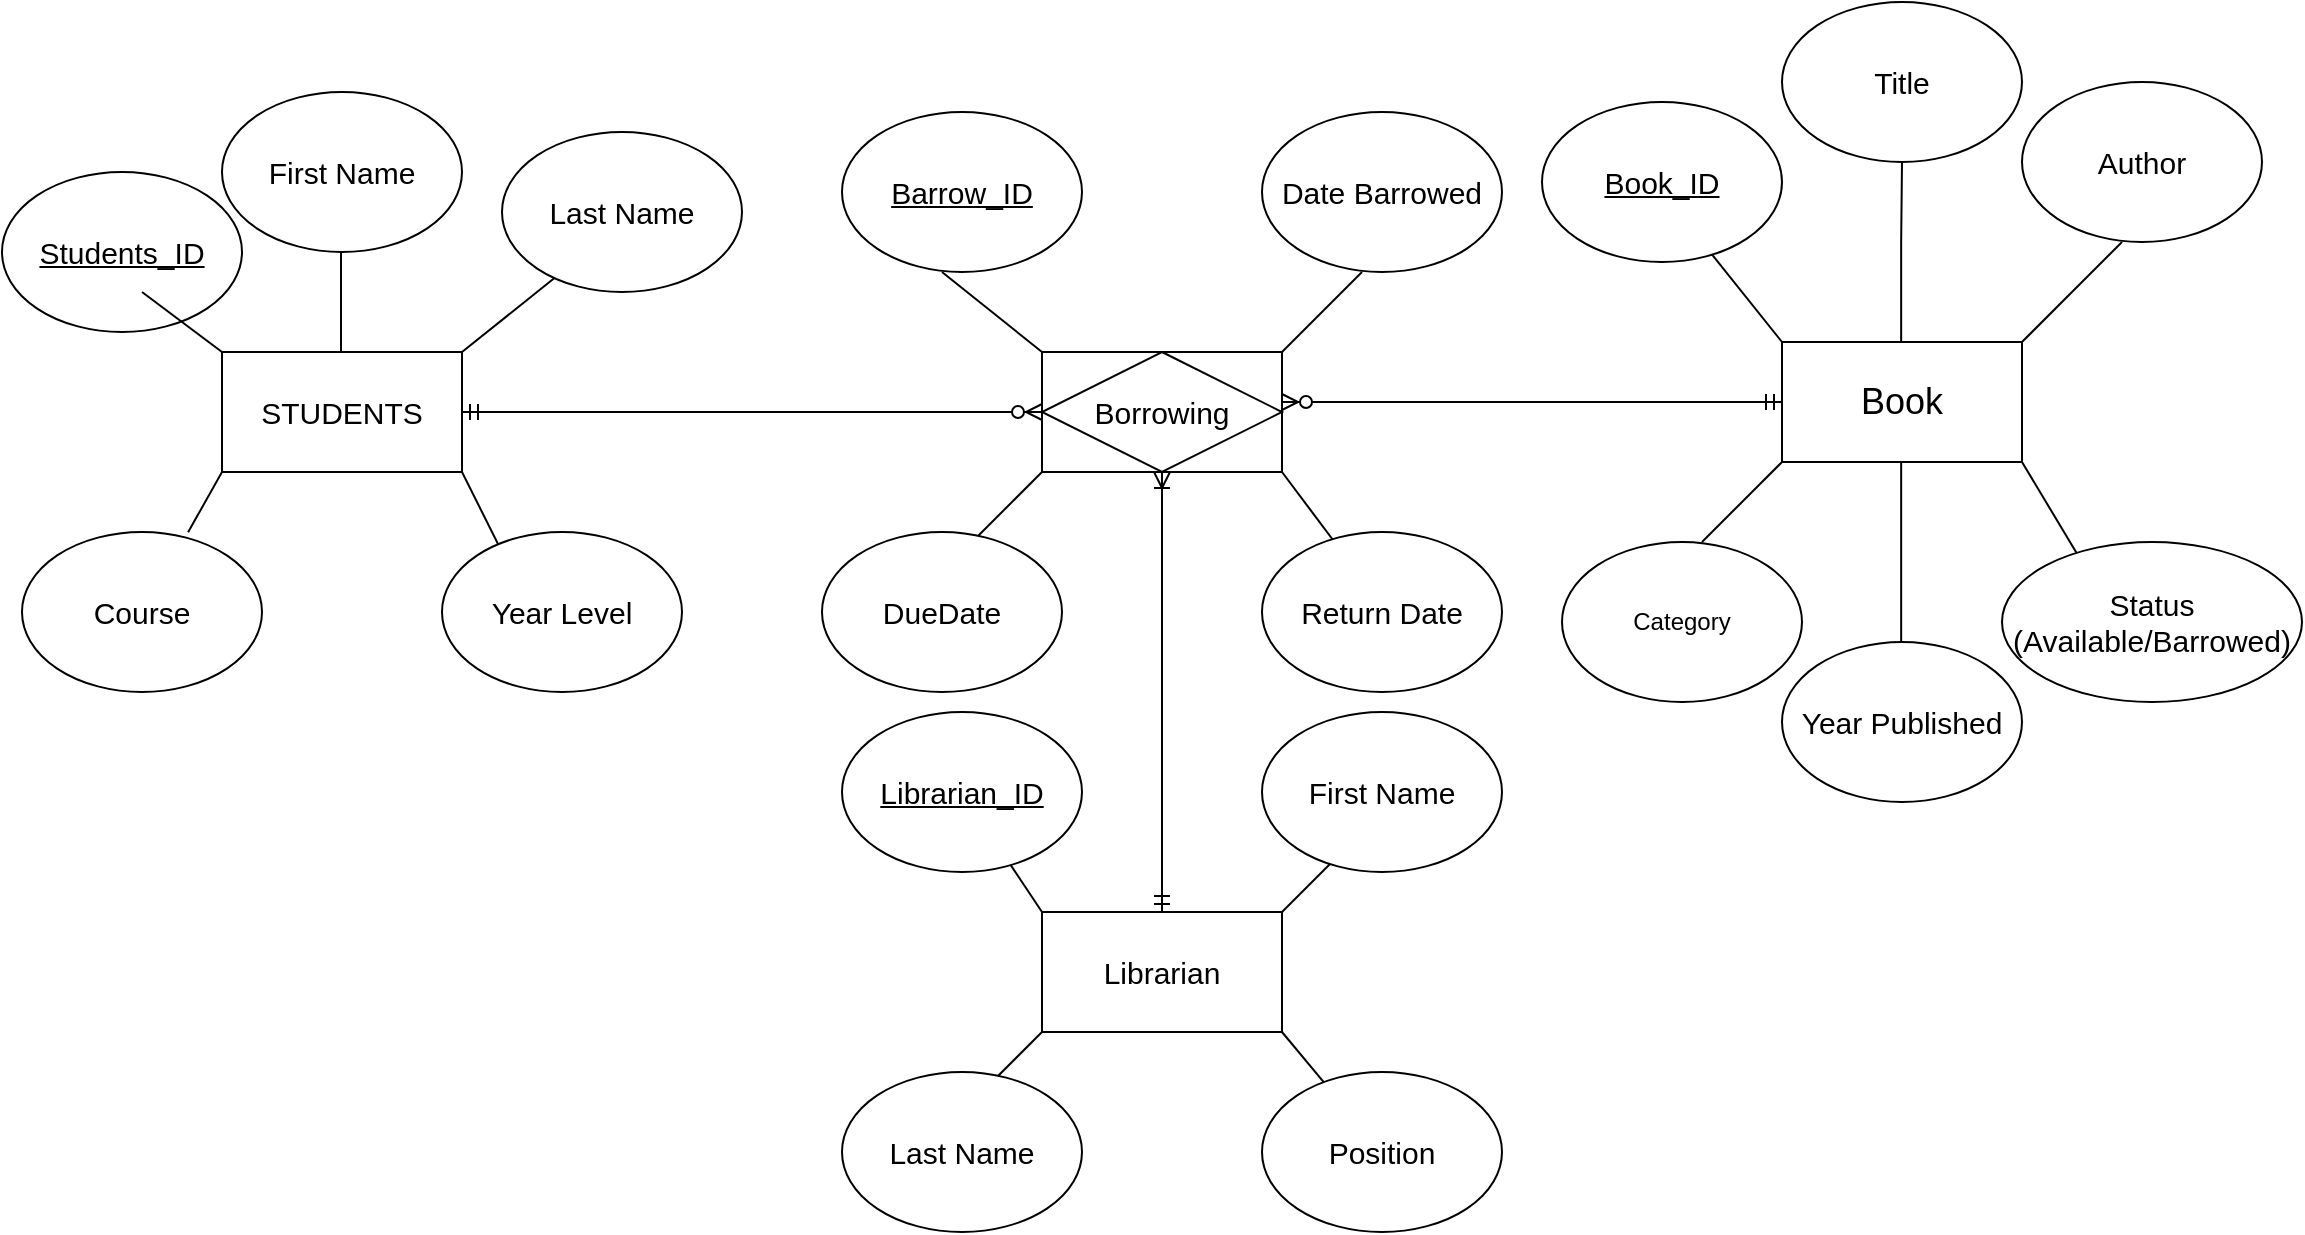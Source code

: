 <mxfile version="28.2.3">
  <diagram name="Page-1" id="bCQ_t_cRNoPyhIz6i8bi">
    <mxGraphModel dx="1358" dy="698" grid="1" gridSize="10" guides="1" tooltips="1" connect="1" arrows="1" fold="1" page="1" pageScale="1" pageWidth="1400" pageHeight="850" math="0" shadow="0">
      <root>
        <mxCell id="0" />
        <mxCell id="1" parent="0" />
        <mxCell id="-yWKr1vlHTwKiEqfa3xT-14" value="" style="rounded=0;whiteSpace=wrap;html=1;" vertex="1" parent="1">
          <mxGeometry x="660" y="275" width="120" height="60" as="geometry" />
        </mxCell>
        <mxCell id="-yWKr1vlHTwKiEqfa3xT-12" value="&lt;font style=&quot;font-size: 15px;&quot;&gt;Borrowing&lt;/font&gt;" style="rounded=0;whiteSpace=wrap;html=1;shape=rhombus;perimeter=rhombusPerimeter;" vertex="1" parent="1">
          <mxGeometry x="660" y="275" width="120" height="60" as="geometry" />
        </mxCell>
        <mxCell id="-yWKr1vlHTwKiEqfa3xT-16" value="" style="endArrow=none;html=1;rounded=0;" edge="1" parent="1">
          <mxGeometry width="50" height="50" relative="1" as="geometry">
            <mxPoint x="780" y="275" as="sourcePoint" />
            <mxPoint x="820" y="235" as="targetPoint" />
          </mxGeometry>
        </mxCell>
        <mxCell id="-yWKr1vlHTwKiEqfa3xT-17" value="" style="endArrow=none;html=1;rounded=0;" edge="1" parent="1">
          <mxGeometry width="50" height="50" relative="1" as="geometry">
            <mxPoint x="660" y="275" as="sourcePoint" />
            <mxPoint x="610" y="235" as="targetPoint" />
          </mxGeometry>
        </mxCell>
        <mxCell id="-yWKr1vlHTwKiEqfa3xT-18" value="&lt;font style=&quot;font-size: 15px;&quot;&gt;Date Barrowed&lt;/font&gt;" style="ellipse;whiteSpace=wrap;html=1;" vertex="1" parent="1">
          <mxGeometry x="770" y="155" width="120" height="80" as="geometry" />
        </mxCell>
        <mxCell id="-yWKr1vlHTwKiEqfa3xT-19" value="&lt;u&gt;&lt;font style=&quot;font-size: 15px;&quot;&gt;Barrow_ID&lt;/font&gt;&lt;/u&gt;" style="ellipse;whiteSpace=wrap;html=1;" vertex="1" parent="1">
          <mxGeometry x="560" y="155" width="120" height="80" as="geometry" />
        </mxCell>
        <mxCell id="-yWKr1vlHTwKiEqfa3xT-20" value="" style="endArrow=none;html=1;rounded=0;" edge="1" parent="1">
          <mxGeometry width="50" height="50" relative="1" as="geometry">
            <mxPoint x="620" y="375" as="sourcePoint" />
            <mxPoint x="660" y="335" as="targetPoint" />
          </mxGeometry>
        </mxCell>
        <mxCell id="-yWKr1vlHTwKiEqfa3xT-21" value="" style="endArrow=none;html=1;rounded=0;" edge="1" parent="1">
          <mxGeometry width="50" height="50" relative="1" as="geometry">
            <mxPoint x="810" y="375" as="sourcePoint" />
            <mxPoint x="780" y="335" as="targetPoint" />
          </mxGeometry>
        </mxCell>
        <mxCell id="-yWKr1vlHTwKiEqfa3xT-22" value="&lt;font style=&quot;font-size: 15px;&quot;&gt;DueDate&lt;/font&gt;" style="ellipse;whiteSpace=wrap;html=1;" vertex="1" parent="1">
          <mxGeometry x="550" y="365" width="120" height="80" as="geometry" />
        </mxCell>
        <mxCell id="-yWKr1vlHTwKiEqfa3xT-23" value="&lt;font style=&quot;font-size: 15px;&quot;&gt;Return Date&lt;/font&gt;" style="ellipse;whiteSpace=wrap;html=1;" vertex="1" parent="1">
          <mxGeometry x="770" y="365" width="120" height="80" as="geometry" />
        </mxCell>
        <mxCell id="-yWKr1vlHTwKiEqfa3xT-45" value="" style="edgeStyle=entityRelationEdgeStyle;fontSize=12;html=1;endArrow=ERzeroToMany;startArrow=ERmandOne;rounded=0;entryX=0;entryY=0.5;entryDx=0;entryDy=0;exitX=1;exitY=0.5;exitDx=0;exitDy=0;" edge="1" parent="1" source="-yWKr1vlHTwKiEqfa3xT-1" target="-yWKr1vlHTwKiEqfa3xT-12">
          <mxGeometry width="100" height="100" relative="1" as="geometry">
            <mxPoint x="300" y="305" as="sourcePoint" />
            <mxPoint x="400" y="205" as="targetPoint" />
            <Array as="points">
              <mxPoint x="-170" y="95" />
            </Array>
          </mxGeometry>
        </mxCell>
        <mxCell id="-yWKr1vlHTwKiEqfa3xT-57" value="" style="fontSize=12;html=1;endArrow=ERoneToMany;startArrow=ERmandOne;rounded=0;exitX=0.5;exitY=0;exitDx=0;exitDy=0;" edge="1" parent="1" source="-yWKr1vlHTwKiEqfa3xT-48">
          <mxGeometry width="100" height="100" relative="1" as="geometry">
            <mxPoint x="720" y="625" as="sourcePoint" />
            <mxPoint x="720" y="335" as="targetPoint" />
          </mxGeometry>
        </mxCell>
        <mxCell id="-yWKr1vlHTwKiEqfa3xT-59" value="" style="group" vertex="1" connectable="0" parent="1">
          <mxGeometry x="560" y="455" width="330" height="260" as="geometry" />
        </mxCell>
        <mxCell id="-yWKr1vlHTwKiEqfa3xT-48" value="&lt;font style=&quot;font-size: 15px;&quot;&gt;Librarian&lt;/font&gt;" style="rounded=0;whiteSpace=wrap;html=1;" vertex="1" parent="-yWKr1vlHTwKiEqfa3xT-59">
          <mxGeometry x="100" y="100" width="120" height="60" as="geometry" />
        </mxCell>
        <mxCell id="-yWKr1vlHTwKiEqfa3xT-49" value="" style="endArrow=none;html=1;rounded=0;" edge="1" parent="-yWKr1vlHTwKiEqfa3xT-59">
          <mxGeometry width="50" height="50" relative="1" as="geometry">
            <mxPoint x="220" y="100" as="sourcePoint" />
            <mxPoint x="260" y="60" as="targetPoint" />
          </mxGeometry>
        </mxCell>
        <mxCell id="-yWKr1vlHTwKiEqfa3xT-50" value="" style="endArrow=none;html=1;rounded=0;exitX=0;exitY=0;exitDx=0;exitDy=0;" edge="1" parent="-yWKr1vlHTwKiEqfa3xT-59" source="-yWKr1vlHTwKiEqfa3xT-53">
          <mxGeometry width="50" height="50" relative="1" as="geometry">
            <mxPoint x="110" y="110" as="sourcePoint" />
            <mxPoint x="70" y="70" as="targetPoint" />
          </mxGeometry>
        </mxCell>
        <mxCell id="-yWKr1vlHTwKiEqfa3xT-51" value="" style="endArrow=none;html=1;rounded=0;" edge="1" parent="-yWKr1vlHTwKiEqfa3xT-59">
          <mxGeometry width="50" height="50" relative="1" as="geometry">
            <mxPoint x="60" y="200" as="sourcePoint" />
            <mxPoint x="100" y="160" as="targetPoint" />
          </mxGeometry>
        </mxCell>
        <mxCell id="-yWKr1vlHTwKiEqfa3xT-52" value="" style="endArrow=none;html=1;rounded=0;" edge="1" parent="-yWKr1vlHTwKiEqfa3xT-59" source="-yWKr1vlHTwKiEqfa3xT-56">
          <mxGeometry width="50" height="50" relative="1" as="geometry">
            <mxPoint x="250" y="200" as="sourcePoint" />
            <mxPoint x="220" y="160" as="targetPoint" />
          </mxGeometry>
        </mxCell>
        <mxCell id="-yWKr1vlHTwKiEqfa3xT-54" value="&lt;font style=&quot;font-size: 15px;&quot;&gt;First Name&lt;/font&gt;" style="ellipse;whiteSpace=wrap;html=1;" vertex="1" parent="-yWKr1vlHTwKiEqfa3xT-59">
          <mxGeometry x="210" width="120" height="80" as="geometry" />
        </mxCell>
        <mxCell id="-yWKr1vlHTwKiEqfa3xT-55" value="&lt;font style=&quot;font-size: 15px;&quot;&gt;Last Name&lt;/font&gt;" style="ellipse;whiteSpace=wrap;html=1;" vertex="1" parent="-yWKr1vlHTwKiEqfa3xT-59">
          <mxGeometry y="180" width="120" height="80" as="geometry" />
        </mxCell>
        <mxCell id="-yWKr1vlHTwKiEqfa3xT-56" value="&lt;font style=&quot;font-size: 15px;&quot;&gt;Position&lt;/font&gt;" style="ellipse;whiteSpace=wrap;html=1;movable=1;resizable=1;rotatable=1;deletable=1;editable=1;locked=0;connectable=1;" vertex="1" parent="-yWKr1vlHTwKiEqfa3xT-59">
          <mxGeometry x="210" y="180" width="120" height="80" as="geometry" />
        </mxCell>
        <mxCell id="-yWKr1vlHTwKiEqfa3xT-58" value="" style="endArrow=none;html=1;rounded=0;exitX=0;exitY=0;exitDx=0;exitDy=0;" edge="1" parent="-yWKr1vlHTwKiEqfa3xT-59" source="-yWKr1vlHTwKiEqfa3xT-48" target="-yWKr1vlHTwKiEqfa3xT-53">
          <mxGeometry width="50" height="50" relative="1" as="geometry">
            <mxPoint x="100" y="100" as="sourcePoint" />
            <mxPoint x="70" y="70" as="targetPoint" />
          </mxGeometry>
        </mxCell>
        <mxCell id="-yWKr1vlHTwKiEqfa3xT-53" value="&lt;font style=&quot;font-size: 15px;&quot;&gt;&lt;u&gt;Librarian_ID&lt;/u&gt;&lt;/font&gt;" style="ellipse;whiteSpace=wrap;html=1;" vertex="1" parent="-yWKr1vlHTwKiEqfa3xT-59">
          <mxGeometry width="120" height="80" as="geometry" />
        </mxCell>
        <mxCell id="-yWKr1vlHTwKiEqfa3xT-62" value="" style="group" vertex="1" connectable="0" parent="1">
          <mxGeometry x="140" y="145" width="370" height="300" as="geometry" />
        </mxCell>
        <mxCell id="-yWKr1vlHTwKiEqfa3xT-3" value="&lt;u&gt;&lt;font style=&quot;font-size: 15px;&quot;&gt;Students_ID&lt;/font&gt;&lt;/u&gt;" style="ellipse;whiteSpace=wrap;html=1;" vertex="1" parent="-yWKr1vlHTwKiEqfa3xT-62">
          <mxGeometry y="40" width="120" height="80" as="geometry" />
        </mxCell>
        <mxCell id="-yWKr1vlHTwKiEqfa3xT-9" value="&lt;font style=&quot;font-size: 15px;&quot;&gt;Course&lt;/font&gt;" style="ellipse;whiteSpace=wrap;html=1;" vertex="1" parent="-yWKr1vlHTwKiEqfa3xT-62">
          <mxGeometry x="10" y="220" width="120" height="80" as="geometry" />
        </mxCell>
        <mxCell id="-yWKr1vlHTwKiEqfa3xT-60" value="" style="group" vertex="1" connectable="0" parent="-yWKr1vlHTwKiEqfa3xT-62">
          <mxGeometry x="70" width="300" height="300" as="geometry" />
        </mxCell>
        <mxCell id="-yWKr1vlHTwKiEqfa3xT-1" value="&lt;font style=&quot;font-size: 15px;&quot;&gt;STUDENTS&lt;/font&gt;" style="rounded=0;whiteSpace=wrap;html=1;" vertex="1" parent="-yWKr1vlHTwKiEqfa3xT-60">
          <mxGeometry x="40" y="130" width="120" height="60" as="geometry" />
        </mxCell>
        <mxCell id="-yWKr1vlHTwKiEqfa3xT-2" value="" style="endArrow=none;html=1;rounded=0;entryX=0;entryY=0;entryDx=0;entryDy=0;" edge="1" parent="-yWKr1vlHTwKiEqfa3xT-60" target="-yWKr1vlHTwKiEqfa3xT-1">
          <mxGeometry width="50" height="50" relative="1" as="geometry">
            <mxPoint y="100" as="sourcePoint" />
            <mxPoint x="20" y="110" as="targetPoint" />
            <Array as="points" />
          </mxGeometry>
        </mxCell>
        <mxCell id="-yWKr1vlHTwKiEqfa3xT-4" value="" style="endArrow=none;html=1;rounded=0;entryX=0.5;entryY=1;entryDx=0;entryDy=0;" edge="1" parent="-yWKr1vlHTwKiEqfa3xT-60">
          <mxGeometry width="50" height="50" relative="1" as="geometry">
            <mxPoint x="99.5" y="130" as="sourcePoint" />
            <mxPoint x="99.5" y="50" as="targetPoint" />
          </mxGeometry>
        </mxCell>
        <mxCell id="-yWKr1vlHTwKiEqfa3xT-5" value="&lt;font style=&quot;font-size: 15px;&quot;&gt;First Name&lt;/font&gt;" style="ellipse;whiteSpace=wrap;html=1;" vertex="1" parent="-yWKr1vlHTwKiEqfa3xT-60">
          <mxGeometry x="40" width="120" height="80" as="geometry" />
        </mxCell>
        <mxCell id="-yWKr1vlHTwKiEqfa3xT-6" value="" style="endArrow=none;html=1;rounded=0;" edge="1" parent="-yWKr1vlHTwKiEqfa3xT-60">
          <mxGeometry width="50" height="50" relative="1" as="geometry">
            <mxPoint x="160" y="130" as="sourcePoint" />
            <mxPoint x="210" y="90" as="targetPoint" />
          </mxGeometry>
        </mxCell>
        <mxCell id="-yWKr1vlHTwKiEqfa3xT-7" value="&lt;font style=&quot;font-size: 15px;&quot;&gt;Last Name&lt;/font&gt;" style="ellipse;whiteSpace=wrap;html=1;" vertex="1" parent="-yWKr1vlHTwKiEqfa3xT-60">
          <mxGeometry x="180" y="20" width="120" height="80" as="geometry" />
        </mxCell>
        <mxCell id="-yWKr1vlHTwKiEqfa3xT-8" value="" style="endArrow=none;html=1;rounded=0;exitX=0.692;exitY=0.002;exitDx=0;exitDy=0;exitPerimeter=0;" edge="1" parent="-yWKr1vlHTwKiEqfa3xT-60" source="-yWKr1vlHTwKiEqfa3xT-9">
          <mxGeometry width="50" height="50" relative="1" as="geometry">
            <mxPoint y="230" as="sourcePoint" />
            <mxPoint x="40" y="190" as="targetPoint" />
          </mxGeometry>
        </mxCell>
        <mxCell id="-yWKr1vlHTwKiEqfa3xT-10" value="" style="endArrow=none;html=1;rounded=0;" edge="1" parent="-yWKr1vlHTwKiEqfa3xT-60">
          <mxGeometry width="50" height="50" relative="1" as="geometry">
            <mxPoint x="180" y="230" as="sourcePoint" />
            <mxPoint x="160" y="190" as="targetPoint" />
          </mxGeometry>
        </mxCell>
        <mxCell id="-yWKr1vlHTwKiEqfa3xT-11" value="&lt;font style=&quot;font-size: 15px;&quot;&gt;Year Level&lt;/font&gt;" style="ellipse;whiteSpace=wrap;html=1;" vertex="1" parent="-yWKr1vlHTwKiEqfa3xT-60">
          <mxGeometry x="150" y="220" width="120" height="80" as="geometry" />
        </mxCell>
        <mxCell id="-yWKr1vlHTwKiEqfa3xT-63" value="" style="group" vertex="1" connectable="0" parent="1">
          <mxGeometry x="910" y="100" width="380" height="400" as="geometry" />
        </mxCell>
        <mxCell id="-yWKr1vlHTwKiEqfa3xT-25" value="&lt;font style=&quot;font-size: 18px;&quot;&gt;Book&lt;/font&gt;" style="rounded=0;whiteSpace=wrap;html=1;" vertex="1" parent="-yWKr1vlHTwKiEqfa3xT-63">
          <mxGeometry x="120" y="170" width="120" height="60" as="geometry" />
        </mxCell>
        <mxCell id="-yWKr1vlHTwKiEqfa3xT-26" value="" style="endArrow=none;html=1;rounded=0;" edge="1" parent="-yWKr1vlHTwKiEqfa3xT-63">
          <mxGeometry width="50" height="50" relative="1" as="geometry">
            <mxPoint x="120" y="170" as="sourcePoint" />
            <mxPoint x="80" y="120" as="targetPoint" />
          </mxGeometry>
        </mxCell>
        <mxCell id="-yWKr1vlHTwKiEqfa3xT-27" value="" style="endArrow=none;html=1;rounded=0;" edge="1" parent="-yWKr1vlHTwKiEqfa3xT-63">
          <mxGeometry width="50" height="50" relative="1" as="geometry">
            <mxPoint x="240" y="170" as="sourcePoint" />
            <mxPoint x="290" y="120" as="targetPoint" />
          </mxGeometry>
        </mxCell>
        <mxCell id="-yWKr1vlHTwKiEqfa3xT-28" value="" style="endArrow=none;html=1;rounded=0;" edge="1" parent="-yWKr1vlHTwKiEqfa3xT-63">
          <mxGeometry width="50" height="50" relative="1" as="geometry">
            <mxPoint x="179.58" y="170" as="sourcePoint" />
            <mxPoint x="180" y="80" as="targetPoint" />
            <Array as="points">
              <mxPoint x="179.58" y="120" />
            </Array>
          </mxGeometry>
        </mxCell>
        <mxCell id="-yWKr1vlHTwKiEqfa3xT-29" value="&lt;u&gt;&lt;font style=&quot;font-size: 15px;&quot;&gt;Book_ID&lt;/font&gt;&lt;/u&gt;" style="ellipse;whiteSpace=wrap;html=1;" vertex="1" parent="-yWKr1vlHTwKiEqfa3xT-63">
          <mxGeometry y="50" width="120" height="80" as="geometry" />
        </mxCell>
        <mxCell id="-yWKr1vlHTwKiEqfa3xT-30" value="&lt;font style=&quot;font-size: 15px;&quot;&gt;Title&lt;/font&gt;" style="ellipse;whiteSpace=wrap;html=1;" vertex="1" parent="-yWKr1vlHTwKiEqfa3xT-63">
          <mxGeometry x="120" width="120" height="80" as="geometry" />
        </mxCell>
        <mxCell id="-yWKr1vlHTwKiEqfa3xT-31" value="&lt;font style=&quot;font-size: 15px;&quot;&gt;Author&lt;/font&gt;" style="ellipse;whiteSpace=wrap;html=1;" vertex="1" parent="-yWKr1vlHTwKiEqfa3xT-63">
          <mxGeometry x="240" y="40" width="120" height="80" as="geometry" />
        </mxCell>
        <mxCell id="-yWKr1vlHTwKiEqfa3xT-32" value="" style="endArrow=none;html=1;rounded=0;" edge="1" parent="-yWKr1vlHTwKiEqfa3xT-63">
          <mxGeometry width="50" height="50" relative="1" as="geometry">
            <mxPoint x="80" y="270" as="sourcePoint" />
            <mxPoint x="120" y="230" as="targetPoint" />
          </mxGeometry>
        </mxCell>
        <mxCell id="-yWKr1vlHTwKiEqfa3xT-33" value="Category" style="ellipse;whiteSpace=wrap;html=1;" vertex="1" parent="-yWKr1vlHTwKiEqfa3xT-63">
          <mxGeometry x="10" y="270" width="120" height="80" as="geometry" />
        </mxCell>
        <mxCell id="-yWKr1vlHTwKiEqfa3xT-34" value="" style="endArrow=none;html=1;rounded=0;" edge="1" parent="-yWKr1vlHTwKiEqfa3xT-63">
          <mxGeometry width="50" height="50" relative="1" as="geometry">
            <mxPoint x="270" y="280" as="sourcePoint" />
            <mxPoint x="240" y="230" as="targetPoint" />
          </mxGeometry>
        </mxCell>
        <mxCell id="-yWKr1vlHTwKiEqfa3xT-35" value="&lt;font style=&quot;font-size: 15px;&quot;&gt;Status (Available/Barrowed)&lt;/font&gt;" style="ellipse;whiteSpace=wrap;html=1;" vertex="1" parent="-yWKr1vlHTwKiEqfa3xT-63">
          <mxGeometry x="230" y="270" width="150" height="80" as="geometry" />
        </mxCell>
        <mxCell id="-yWKr1vlHTwKiEqfa3xT-36" value="" style="endArrow=none;html=1;rounded=0;" edge="1" parent="-yWKr1vlHTwKiEqfa3xT-63">
          <mxGeometry width="50" height="50" relative="1" as="geometry">
            <mxPoint x="179.58" y="320" as="sourcePoint" />
            <mxPoint x="179.58" y="230" as="targetPoint" />
          </mxGeometry>
        </mxCell>
        <mxCell id="-yWKr1vlHTwKiEqfa3xT-37" value="&lt;font style=&quot;font-size: 15px;&quot;&gt;Year Published&lt;/font&gt;" style="ellipse;whiteSpace=wrap;html=1;" vertex="1" parent="-yWKr1vlHTwKiEqfa3xT-63">
          <mxGeometry x="120" y="320" width="120" height="80" as="geometry" />
        </mxCell>
        <mxCell id="-yWKr1vlHTwKiEqfa3xT-47" value="" style="fontSize=12;html=1;endArrow=ERzeroToMany;startArrow=ERmandOne;rounded=0;exitX=0;exitY=0.5;exitDx=0;exitDy=0;" edge="1" parent="1" source="-yWKr1vlHTwKiEqfa3xT-25">
          <mxGeometry width="100" height="100" relative="1" as="geometry">
            <mxPoint x="1010" y="302.5" as="sourcePoint" />
            <mxPoint x="780" y="300" as="targetPoint" />
          </mxGeometry>
        </mxCell>
      </root>
    </mxGraphModel>
  </diagram>
</mxfile>
